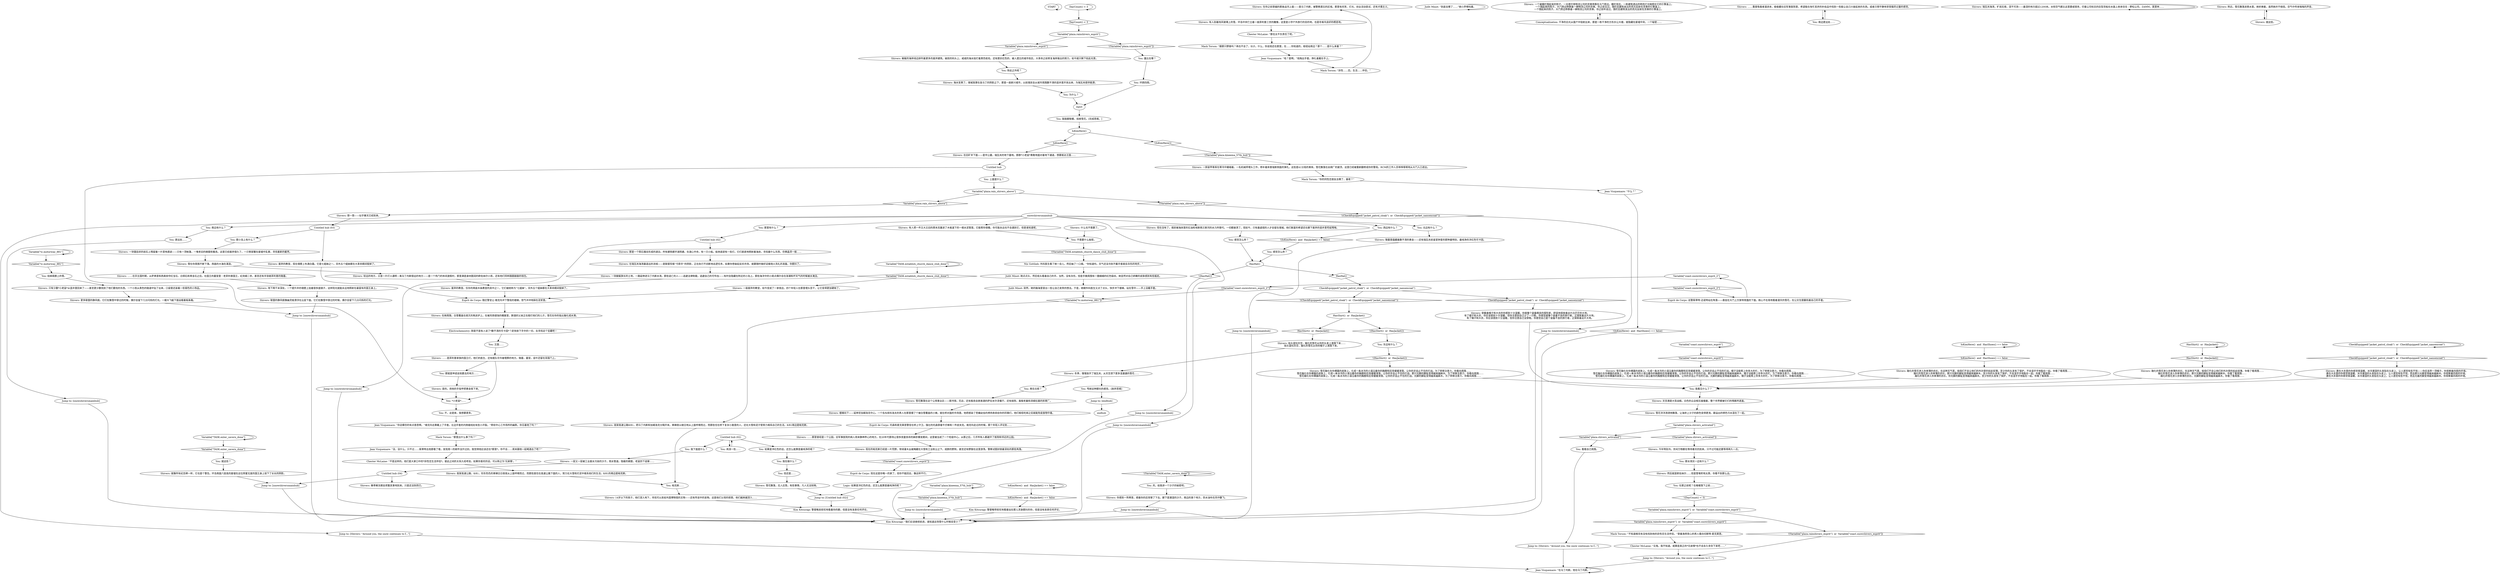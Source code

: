 # COAST ORB / snow shivers
# If it snows when you cross the desolate beach, Shivers tells you a little about Revachol.
# ==================================================
digraph G {
	  0 [label="START"];
	  1 [label="input"];
	  2 [label="Shivers: 你感到一阵寒意，顺着你的后背窜了下去。脚下是潮湿的沙子。南边的某个地方，防水油布在风中翻飞。"];
	  3 [label="Shivers: 有人把一件又大又旧的厚夹克塞进了木板道下的一根水泥管里。它能帮你保暖。你可能永远也不会遇到它，但是谁知道呢。"];
	  4 [label="You: 东边有什么？"];
	  5 [label="Shivers: 雪花融化在你裸露的皮肤上，化成一条冰冷的小溪沿着你的胸膛和后背缓缓滑落，让你的牙齿止不住的打战。帽子没能帮上你多大的忙。为了转移注意力，你看向周围……\n雪花融化在你裸露的皮肤上，化成一条冰冷的小溪沿着你的胸膛和后背缓缓滑落，让你的牙齿止不住的打战。那只光脚的脚趾变得越来越麻木。帽子没能帮上你多大的忙。为了转移注意力，你看向周围……\n雪花融化在你裸露的皮肤上，化成一条冰冷的小溪沿着你的胸膛和后背缓缓滑落，让你的牙齿止不住的打战。光脚的脚趾变得越来越麻木。帽子没能帮上你多大的忙。为了转移注意力，你看向周围……"];
	  6 [label="Esprit de Corps: 托森和麦克莱恩警官在桥上守卫。强壮的托森穿着牛仔裤和一件皮夹克。维克玛走过的时候，那个年轻人评论到……"];
	  7 [label="Shivers: 雪花飘落在这个公用事业区——图书馆，花店，还有贩卖自家美酒的萨拉米尔泽餐厅。还有妓院，毒贩老巢和泽姆拉基的拆車厂。"];
	  8 [label="Shivers: 一块蜿蜒狭长的土地，一路延伸进马丁内斯水湾。那些逃亡的人——逃避法律制裁，逃避自己的可怜虫——有时会隐藏在附近的小岛上。那些海洋中的小斑点偶尔会在涨潮和坏天气的时候被水淹没。"];
	  9 [label="Jump to: [snowshiversmainhub]"];
	  10 [label="HasShirt()  or  HasJacket()"];
	  11 [label="HasShirt()  or  HasJacket()", shape=diamond];
	  12 [label="!(HasShirt()  or  HasJacket())", shape=diamond];
	  13 [label="Shivers: 在你之前穿越的那条运河上面——是马丁内斯，被警察遗忘的区域。那里有欢笑、灯光、创业活动尝试、还有犬儒主义。"];
	  14 [label="Jean Vicquemare: “你这模仿的有点意思啊。”维克玛总算戴上了手套。左边手套的内侧缝线处有些小开裂。“男权中心工作场所的幽默。你见着他了吗？”"];
	  15 [label="Shivers: 楼梯向下——延伸至加姆洛克中心。一个名叫库科洛夫的男人在那里摆了个被白雪覆盖的小摊，就在桥对面的市场里。他把感染了苍蝇幼虫的烤肉串卖给你的同事们，他们相信吃掉之后就能免疫食物中毒。"];
	  16 [label="Shivers: 那是一个陨石撞击形成的湖泊，所有建筑都环湖而建。在湖心中央，有一只小船。船体底部有一些灯。它们直直地照射着海床，寻找着什么东西，仿佛晶须一般……"];
	  17 [label="Shivers: 废弃的教堂。仅存的两座木条教堂的其中之一，它们被统称为“七姐妹”。另外五个姐妹都在大革命期间毁掉了。"];
	  18 [label="Untitled hub (03)"];
	  19 [label="You: 感觉怎么样？"];
	  20 [label="You: 那里有什么？"];
	  21 [label="You: 跺跺脚取暖，拍掉雪花。[完成思维。]"];
	  22 [label="Shivers: 冬季，慢慢放开了瑞瓦肖，从天空洒下更多湿漉漉的雪花……"];
	  23 [label="You: 我看见什么了？"];
	  24 [label="IsKimHere()  and  HasJacket() == false"];
	  25 [label="IsKimHere()  and  HasJacket() == false", shape=diamond];
	  26 [label="!(IsKimHere()  and  HasJacket() == false)", shape=diamond];
	  27 [label="Shivers: 蜿蜒的海岸线边排列着更多的废弃建筑。破损的码头上，咸咸的海水拍打着黑色桩柱。还有那灰红色的、被人遗忘的城市街区。大革命之前修复海岸做出的努力，如今就只剩下如此光景。"];
	  28 [label="Esprit de Corps: 巡警茱蒂特·迈诺特站在角落——悬挂在大门上方狭窄雨篷的下面。她心不在焉地看着漫天的雪花，在公文包里翻找着自己的手套。"];
	  29 [label="Judit Minot: “到底去哪了……”她小声嘀咕着。"];
	  30 [label="Nix Gottlieb: 外科医生看了她一会儿，然后抽了一口烟。“你知道吗，天气还没冷到不戴手套就会冻伤的地步。”"];
	  31 [label="Untitled hub (02)"];
	  32 [label="Shivers: 在旧矿井下面——是市公墓，瑞瓦肖的地下墓地。那群*小老鼠*勇敢地面对着地下通道，想要抵达王国……"];
	  33 [label="Kim Kitsuragi: “我们应该继续前进。谁知道这场雪什么时候会变小？”"];
	  34 [label="snowshiversmainhub"];
	  35 [label="Jump to: [snowshiversmainhub]"];
	  36 [label="Electrochemistry: 刚是不是有人说了*数不清的可卡因*？赶快放下手中的一切，去寻找这个宝藏吧！"];
	  37 [label="Jump to: [snowshiversmainhub]"];
	  38 [label="You: 更远处……"];
	  39 [label="Variable[\"tc.motorway_881\"]"];
	  40 [label="Variable[\"tc.motorway_881\"]", shape=diamond];
	  41 [label="!(Variable[\"tc.motorway_881\"])", shape=diamond];
	  42 [label="Jump to: [Shivers: \"Around you, the snow continues to f...\"]"];
	  43 [label="You: 露比在哪？"];
	  44 [label="Variable[\"plaza.kineema_57th_hub\"]"];
	  45 [label="Variable[\"plaza.kineema_57th_hub\"]", shape=diamond];
	  46 [label="!(Variable[\"plaza.kineema_57th_hub\"])", shape=diamond];
	  47 [label="Shivers: 春季解冻期会郑重其事地到来。只是还没到而已。"];
	  48 [label="You: 就这些？"];
	  49 [label="Jump to: [snowshiversmainhub]"];
	  50 [label="Shivers: 一个被栅栏围起来的院子。一台德尔塔物流公司的货車停靠在大门旁边。栅栏背后，一栋建筑透出的明亮灯光映照在它的引擎盖上。\n一个围起来的院子。大门旁边停靠着一辆物流公司的货車。你之前见过。围栏后建筑发出的亮光反射在货車的引擎盖上。\n一个围起来的院子。大门旁边停靠着一辆物流公司的货車。你之前听说过。围栏后建筑发出的亮光反射在货車的引擎盖上。"];
	  51 [label="Jump to: [snowshiversmainhub]"];
	  52 [label="Shivers: 废弃的教堂，现在墙壁上布满白霜。它是七姐妹之一。另外五个姐妹都在大革命期间毁掉了。"];
	  53 [label="You: 那水湾另一边有什么？"];
	  54 [label="You: 我在做什么？"];
	  55 [label="Shivers: 雪花飘落，无人应答。有些事情，凡人无法知晓。"];
	  56 [label="Shivers: ……重度吸毒者溜进来，偷偷藏在旧军事医院里，希望能在匆忙丢弃的补给品中找到一些能让自己兴奋起来的东西。或者只想平静地享受服药过量的感觉。"];
	  57 [label="Shivers: 一排装甲車库在寒冷中蜷缩着。一名机械师埋头工作，修补着库普瑞斯侧面的弹孔。这些是41分局的車库。雪花飘落在丝绸厂的屋顶，这里已经被重新翻修成你的警局。RCM的工作人员哆哆嗦嗦地从大门入口进出。"];
	  58 [label="Esprit de Corps: 随迁警官让·维克玛冲下警局的楼梯，怒气冲冲地踩在泥浆里。"];
	  59 [label="You: 再往北呢？"];
	  60 [label="You: 看看自己周围。"];
	  61 [label="Shivers: 想一想——似乎春天已经到来。"];
	  62 [label="Shivers: 更多联盟的静风舰。它们在飘雪中穿过的时候，偶尔会留下几分闪烁的灯光。一艘大飞艇下面运载着板条箱。"];
	  63 [label="Shivers: 在她周围，白雪覆盖在熄灭的焦炭炉上。在被风雨侵蚀的棚屋里，醉酒的父亲正在殴打他们的儿子。雪花在你的指尖融化成水滴。"];
	  64 [label="Variable[\"coast.snowshivers_esprit\"]"];
	  65 [label="Variable[\"coast.snowshivers_esprit\"]", shape=diamond];
	  66 [label="!(Variable[\"coast.snowshivers_esprit\"])", shape=diamond];
	  67 [label="You: 但还是……"];
	  68 [label="Shivers: 抬头望向天空，融化的雪花从你的头发上滴落下来……\n抬头望向天空，融化的雪花从你的帽子上滴落下来。"];
	  69 [label="Shivers: 融化的雪花渗入你单薄的衣衫。在这种天气里，祖母们不会让他们的外孙穿的如此轻薄。至少你的头发有了保护，不会湿乎乎地黏在一起。你看了看周围……\n融化的雪花渗入你单薄的衣衫。那只光脚的脚趾变得越来越麻木。至少你的头发有了保护，不会湿乎乎地黏在一起。你看了看周围……\n融化的雪花渗入你单薄的衣衫。你光脚的脚趾变得越来越麻木。至少你的头发有了保护，不会湿乎乎地黏在一起。你看了看周围……"];
	  70 [label="Kim Kitsuragi: 警督略呆担忧地看着你的脚，但是没有发表任何评论。"];
	  71 [label="Untitled hub (02)"];
	  72 [label="Shivers: ……在宗主国时期，从萨弗里和西奥掠夺红宝石、白铜石和青金石之后。在国王的墓室里：老菲利普国王，纪尧姆二世，甚至还有丰饶者菲利普的陵墓。"];
	  73 [label="You: 不，这是家。我想要更多。"];
	  74 [label="Shivers: 14岁以下的孩子。他们深入地下，寻找可以卖给外国博物馆的文物——还有传说中的圣物。这是他们父母的授意。他们越来越深入……"];
	  75 [label="Shivers: ……那里曾经是一个公园，旧军事医院的病人用来静神养心的地方。在20年代那场让很多孩童丧命的麻疹爆发期间，这里被当成了一个检疫中心。从那之后，几乎所有人都避开了医院和邻近的公园。"];
	  76 [label="Mack Torson: “你的同性恋朋友去哪了，基佬？”"];
	  77 [label="DayCount() < 3"];
	  78 [label="DayCount() < 3", shape=diamond];
	  79 [label="!(DayCount() < 3)", shape=diamond];
	  80 [label="Shivers: 瑞瓦肖海湾，旷阔无垠，深不可测——最深的地方超过1200米。水和空气都比这里要咸很多。印着公司标志的巨型货船在水面上来来往往：野松公司，ZAMM，莫里林……"];
	  81 [label="Shivers: 在瑞瓦肖海湾最遥远的流域——是联盟军舰“弓箭手”的阴影，正在执行不间断地巡逻任务，如果你想奋起反抗市场，就要随时做好迎接炮火洗礼的准备。你颤抖了。"];
	  82 [label="You: 为什么？"];
	  83 [label="Shivers: 现在没有了。煤炭被海床里的石油和埃斯佩兰斯河的水力所替代。一切都崩溃了。现如今，只有最虚弱的人才会留在煤城。他们致富的希望还在脚下废弃的竖井里苟延残喘。"];
	  84 [label="You: 我下面是什么？"];
	  85 [label="You: 拍掉肩膀上的雪。"];
	  86 [label="Shivers: 高架高速公路，8/81，形形色色的車辆日日夜夜从上面呼啸而过，而那些居住在高速公路下面的人，努力在大雪和烂泥中维系他们的生活。8/81的南边是帕克斯。"];
	  87 [label="Jean Vicquemare: “哈？是啊。”他掏出手套，挣扎着戴在手上。"];
	  88 [label="Jean Vicquemare: “在马丁内斯。他在马丁内斯。”"];
	  89 [label="Shivers: 雪在你周围不断下落。西面的大海在涌浪。"];
	  90 [label="Shivers: 较远的地方，又是一片灯火通明；离马丁内斯很远的地方——是一个热门的休闲渡假村，那里满是身材圆润的欧佐纳尔小孩，还有他们同样圆圆鼓鼓的钱包。"];
	  91 [label="You: 环顾四周。"];
	  92 [label="Shivers: 附近。雪花飘落进黑水里。她祈祷着，虽然她并不相信。空气中传来嗡嗡的声音。"];
	  93 [label="Jump to: [snowshiversmainhub]"];
	  94 [label="You: 上面是什么？"];
	  95 [label="You: 王国……"];
	  96 [label="Logic: 如果是洋红色的话，还怎么能算是最纯净的呢？"];
	  97 [label="Jump to: [Shivers: \"Around you, the snow continues to f...\"]"];
	  98 [label="Shivers: 雪花洋洋洒洒地飘落，让海岸上沙子的颜色变得更浅，跟溢出的锈色污水混在了一起。"];
	  99 [label="You: 感觉怎么样？"];
	  100 [label="IsKimHere()  and  HasShoes() == false"];
	  101 [label="IsKimHere()  and  HasShoes() == false", shape=diamond];
	  102 [label="!(IsKimHere()  and  HasShoes() == false)", shape=diamond];
	  103 [label="Chester McLaine: “不是这样的。他们是大家口中的*异性恋生活伴侣*。彼此之间的关系久经考验。如果你喜欢的话，可以称之为‘兄弟情'。”"];
	  104 [label="Chester McLaine: “那也太不负责任了吧。”"];
	  105 [label="Untitled hub (04)"];
	  106 [label="Variable[\"TASK.enter_cavern_done\"]"];
	  107 [label="Variable[\"TASK.enter_cavern_done\"]", shape=diamond];
	  108 [label="!(Variable[\"TASK.enter_cavern_done\"])", shape=diamond];
	  109 [label="You: 不需要什么秘密。"];
	  110 [label="Jump to: [snowshiversmainhub]"];
	  111 [label="CheckEquipped(\"jacket_patrol_cloak\")  or  CheckEquipped(\"jacket_nansencoat\")"];
	  112 [label="CheckEquipped(\"jacket_patrol_cloak\")  or  CheckEquipped(\"jacket_nansencoat\")", shape=diamond];
	  113 [label="!(CheckEquipped(\"jacket_patrol_cloak\")  or  CheckEquipped(\"jacket_nansencoat\"))", shape=diamond];
	  114 [label="Shivers: 联盟的静风舰像幽灵般漂浮在云层下面。它们在飘雪中穿过的时候，偶尔会留下几分闪烁的灯光。"];
	  115 [label="Shivers: 陵墓里蕴藏着数不清的黄金——还有瑞瓦肖前皇室钟爱的那种最特别、最纯净的洋红色可卡因。"];
	  116 [label="Variable[\"TASK.establish_church_dance_club_done\"]"];
	  117 [label="Variable[\"TASK.establish_church_dance_club_done\"]", shape=diamond];
	  118 [label="!(Variable[\"TASK.establish_church_dance_club_done\"])", shape=diamond];
	  119 [label="Shivers: 什么也不需要了。"];
	  120 [label="You: 甩掉这种颤抖的感觉。[放弃思维]"];
	  121 [label="You: 北边有什么？"];
	  122 [label="Shivers: 就像所有纪念碑一样，它也是个警告。环岛南面六层高的废墟在这位挥霍无度的国王身上投下了长长的阴影。"];
	  123 [label="Shivers: 海水变黑了。煤城笼罩在圣马丁的阴影之下，那是一座新兴城市，以前煤炭会从城市周围数不清的竖井里开采出来，为瑞瓦肖提供能源。"];
	  124 [label="You: 再深一些……"];
	  125 [label="Untitled hub"];
	  126 [label="Jean Vicquemare: “什么？”"];
	  127 [label="Mack Torson: “跟那只野兽吗？再也不会了，伙计。什么，你说他还在那里，在……你知道的，枢纽站南边？那个……是什么来着？”"];
	  128 [label="Jump to: [endhub]"];
	  129 [label="endhub"];
	  130 [label="Judit Minot: 她点点头，然后低头看着自己的手。当然，没有冻伤，但是手腕周围有一圈细细的红色裂纹。她显然对自己娇嫩的皮肤感到有些尴尬。"];
	  131 [label="Jump to: [snowshiversmainhub]"];
	  132 [label="You: 那小岛上有什么？"];
	  133 [label="Jump to: [snowshiversmainhub]"];
	  134 [label="Shivers: 今年特别冷。世间万物都在等待春天的到来，只不过可能还要等得再久一点。"];
	  135 [label="Shivers: 穿戴着帽子和大衣的你感到十分温暖。你就像个装备精良的探险家，舒适地探查着这片白茫茫的大地。\n有了帽子和大衣，你应该感到十分温暖，但你注意到自己少了一只鞋。你感觉就像个装备不良的旅行者，正探索着这片大地。\n有了帽子和大衣，你应该感到十分温暖，但你注意自己没穿鞋。你感觉自己是个装备不良的旅行者，正探索着这片大地。"];
	  136 [label="Shivers: 地下两千米深处，一个提升井的墙壁上挂着很多面镜子，这样阳光就能永远地照射在最富有的国王身上。"];
	  137 [label="Mack Torson: “那里出什么事了吗？”"];
	  138 [label="You: 帕克斯……"];
	  139 [label="Variable[\"plaza.rainshivers_esprit\"]  or  Variable[\"coast.snowshivers_esprit\"]"];
	  140 [label="Variable[\"plaza.rainshivers_esprit\"]  or  Variable[\"coast.snowshivers_esprit\"]", shape=diamond];
	  141 [label="!(Variable[\"plaza.rainshivers_esprit\"]  or  Variable[\"coast.snowshivers_esprit\"])", shape=diamond];
	  142 [label="Shivers: 就这些。"];
	  143 [label="HasHat()"];
	  144 [label="HasHat()", shape=diamond];
	  145 [label="!(HasHat())", shape=diamond];
	  146 [label="Shivers: 融化的雪花渗入你单薄的衣衫。在这种天气里，祖母们不会让他们的外孙穿的如此轻薄。你看了看周围……\n融化的雪花渗入你单薄的衣衫。那只光脚的脚趾变得越来越麻木。你看了看周围……\n融化的雪花渗入你单薄的衣衫。光脚的脚趾变得越来越麻木。你看了看周围……"];
	  147 [label="Shivers: 雪花融化在你裸露的皮肤上，化成一条冰冷的小溪沿着你的胸膛和后背缓缓滑落，让你的牙齿止不住的打战。为了转移注意力，你看向周围……\n雪花融化在你裸露的皮肤上，化成一条冰冷的小溪沿着你的胸膛和后背缓缓滑落，让你的牙齿止不住的打战。那只光脚的脚趾变得越来越麻木。为了转移注意力，你看向周围……\n雪花融化在你裸露的皮肤上，化成一条冰冷的小溪沿着你的胸膛和后背缓缓滑落，让你的牙齿止不住的打战。光脚的脚趾变得越来越麻木。为了转移注意力，你看向周围……"];
	  148 [label="Conceptualization: 干净的白光从窗户中投射出来，那是一栋干净的方形办公大楼，就隐藏在废墟中央。一个秘密……"];
	  149 [label="Variable[\"coast.snowshivers_esprit_2\"]"];
	  150 [label="Variable[\"coast.snowshivers_esprit_2\"]", shape=diamond];
	  151 [label="!(Variable[\"coast.snowshivers_esprit_2\"])", shape=diamond];
	  152 [label="Mack Torson: “异性……恋。生活……伴侣。”"];
	  153 [label="Jump to: [Shivers: \"Around you, the snow continues to f...\"]"];
	  154 [label="Chester McLaine: “见鬼，我不知道。就算是真正的*兄弟情*也不会永久幸存下来吧……”"];
	  155 [label="Shivers: 一块锯齿状的岩石上残留着一片营地遗迹——只有一顶帐篷，一堆老旧的碗碟和餐具。这里已经废弃很久了。一只寄居蟹在废墟中乱窜，寻找着新的躯壳。"];
	  156 [label="You: 风，给我讲一个沙子的秘密吧。"];
	  157 [label="Jump to: [snowshiversmainhub]"];
	  158 [label="You: 南边有什么？"];
	  159 [label="Variable[\"plaza.rainshivers_esprit\"]"];
	  160 [label="Variable[\"plaza.rainshivers_esprit\"]", shape=diamond];
	  161 [label="!(Variable[\"plaza.rainshivers_esprit\"])", shape=diamond];
	  162 [label="Esprit de Corps: 现在这是你唯一的家了。但你不能回去，像这样不行。"];
	  163 [label="Judit Minot: 突然，她的脑海里冒出一些让自己发笑的想法。于是，她朝外科医生又点了点头，快步冲下楼梯，站在雪中——手上没戴手套。"];
	  164 [label="Shivers: 然后就是欧佐纳尔……但是雪堆积地太厚。你看不到那么远。"];
	  165 [label="You: 西边有什么？"];
	  166 [label="Shivers: 裹在大衣里的你感觉很温暖，冰冷潮湿的头发贴在头皮上，让人感觉有些不悦——你应该弄一顶帽子。你观察着四周的环境。\n裹在大衣里的你感觉很温暖，冰冷潮湿的头发贴在头皮上，让人感觉有些不悦，而且那只光脚变得越来越麻木。你观察着四周的环境。\n裹在大衣里的你感觉很温暖，冰冷潮湿的头发贴在头皮上，让人感觉有些不悦，而且光着的脚变得越来越麻木。你观察着四周的环境。"];
	  167 [label="You: *小老鼠*……"];
	  168 [label="Shivers: 现在的帕克斯已经是一片荒野。常绿灌木丛被掩藏在大雪和工业粉尘之下。成群的野狗，甚至还有野狼在这里游荡。警察试图封锁最深处的那些角落。"];
	  169 [label="Shivers: 高架高速公路8/81，把马丁内斯和加姆洛克分隔开来。車辆夜以继日地从上面呼啸而过，而那些住在桥下复杂小巷里的人，还在大雪和泥泞里努力维系自己的生活。8/81南边是帕克斯。"];
	  170 [label="Mack Torson: “不知道维克有没有找到他的异性恋生活伴侣。”穿着渔网背心的男人看向切斯特·麦克莱恩。"];
	  171 [label="Shivers: 一座废弃的教堂，如今变成了一家夜店。四个年轻人在那里埋头苦干，让它变得更加硬核了。"];
	  172 [label="CheckEquipped(\"jacket_patrol_cloak\")  or  CheckEquipped(\"jacket_nansencoat\")"];
	  173 [label="CheckEquipped(\"jacket_patrol_cloak\")  or  CheckEquipped(\"jacket_nansencoat\")", shape=diamond];
	  174 [label="!(CheckEquipped(\"jacket_patrol_cloak\")  or  CheckEquipped(\"jacket_nansencoat\"))", shape=diamond];
	  175 [label="Shivers: 天空满是大型战舰。白色的云朵相互碰撞着，整个世界都被它们的残骸所遮盖。"];
	  176 [label="Kim Kitsuragi: 警督略带担忧地看着站在那儿浑身颤抖的你，但是没有发表任何评论。"];
	  177 [label="You: 除此之外呢？"];
	  178 [label="You: 南边更远处……"];
	  179 [label="Jean Vicquemare: “没，没什么。只不过……茱蒂特去他那看了看，发现周一的邮件没开过封。我觉得他应该还在*那里*。你不会……周末跟他一起喝酒去了吧？”"];
	  180 [label="You: 那就是坤诺说他要去的地方……"];
	  181 [label="Shivers: 是的。用他的手指甲把黄金抠下来。"];
	  182 [label="IsKimHere()"];
	  183 [label="IsKimHere()", shape=diamond];
	  184 [label="!(IsKimHere())", shape=diamond];
	  185 [label="Variable[\"plaza.shivers_activated\"]"];
	  186 [label="Variable[\"plaza.shivers_activated\"]", shape=diamond];
	  187 [label="!(Variable[\"plaza.shivers_activated\"])", shape=diamond];
	  188 [label="HasShirt()  or  HasJacket()"];
	  189 [label="HasShirt()  or  HasJacket()", shape=diamond];
	  190 [label="!(HasShirt()  or  HasJacket())", shape=diamond];
	  191 [label="Shivers: 有人刮着挡风玻璃上的雪。环岛中央伫立着一座菲利普三世的雕像，这里是小学户外旅行的目的地，也是冬候鸟良好的栖息地。"];
	  192 [label="Shivers: 一层又一层被工业废水污染的沙子。雨水管道。隐蔽的碉堡。老鼠四下逃窜……"];
	  193 [label="Variable[\"plaza.rain_shivers_above\"]"];
	  194 [label="Variable[\"plaza.rain_shivers_above\"]", shape=diamond];
	  195 [label="!(Variable[\"plaza.rain_shivers_above\"])", shape=diamond];
	  196 [label="Shivers: ……是菲利普家族的国王们，他们的医生，还有舰队司令被埋葬的地方。陵墓，墓室，金叶还留在双扇门上。"];
	  197 [label="You: 如果是洋红色的话，还怎么能算是最纯净的呢？"];
	  198 [label="Jump to: [Untitled hub (02)]"];
	  199 [label="Shivers: 只有少数*小老鼠*从竖井里回来了——甚至更少数找到了他们要找的东西。一个小孩从黑色的隧道中钻了出来，口袋里还装着一些银色的小饰品。"];
	  200 [label="You: 在那之前呢？在帷幔落下之前……"];
	  0 -> 0
	  1 -> 21
	  2 -> 131
	  3 -> 109
	  4 -> 12
	  5 -> 23
	  6 -> 75
	  7 -> 15
	  8 -> 17
	  9 -> 33
	  10 -> 10
	  10 -> 11
	  11 -> 146
	  12 -> 147
	  13 -> 191
	  14 -> 137
	  15 -> 6
	  16 -> 81
	  17 -> 58
	  18 -> 132
	  18 -> 52
	  19 -> 143
	  20 -> 31
	  21 -> 182
	  22 -> 120
	  22 -> 59
	  23 -> 175
	  24 -> 24
	  24 -> 25
	  25 -> 176
	  26 -> 99
	  27 -> 177
	  28 -> 149
	  29 -> 29
	  30 -> 130
	  31 -> 16
	  31 -> 51
	  32 -> 125
	  34 -> 3
	  34 -> 165
	  34 -> 42
	  34 -> 83
	  34 -> 20
	  34 -> 121
	  34 -> 93
	  34 -> 158
	  35 -> 33
	  36 -> 95
	  37 -> 33
	  38 -> 49
	  39 -> 40
	  39 -> 39
	  40 -> 85
	  41 -> 169
	  42 -> 88
	  43 -> 91
	  44 -> 44
	  44 -> 45
	  45 -> 157
	  46 -> 57
	  48 -> 122
	  49 -> 33
	  50 -> 148
	  51 -> 33
	  52 -> 58
	  53 -> 164
	  54 -> 67
	  55 -> 198
	  56 -> 178
	  57 -> 76
	  58 -> 63
	  59 -> 7
	  60 -> 97
	  61 -> 18
	  62 -> 133
	  63 -> 36
	  64 -> 64
	  64 -> 65
	  65 -> 5
	  66 -> 162
	  67 -> 55
	  68 -> 22
	  69 -> 23
	  70 -> 33
	  71 -> 124
	  71 -> 197
	  71 -> 84
	  72 -> 136
	  73 -> 14
	  74 -> 70
	  75 -> 168
	  76 -> 126
	  77 -> 77
	  77 -> 78
	  78 -> 159
	  79 -> 139
	  80 -> 80
	  81 -> 8
	  82 -> 1
	  83 -> 19
	  84 -> 192
	  85 -> 199
	  86 -> 138
	  87 -> 152
	  88 -> 88
	  89 -> 72
	  89 -> 90
	  90 -> 17
	  91 -> 1
	  92 -> 142
	  93 -> 33
	  94 -> 193
	  95 -> 196
	  96 -> 198
	  97 -> 88
	  98 -> 185
	  99 -> 143
	  100 -> 100
	  100 -> 101
	  101 -> 69
	  102 -> 33
	  103 -> 86
	  104 -> 127
	  105 -> 37
	  105 -> 47
	  106 -> 106
	  106 -> 107
	  107 -> 48
	  108 -> 108
	  108 -> 156
	  109 -> 118
	  110 -> 33
	  111 -> 112
	  111 -> 111
	  112 -> 166
	  113 -> 9
	  114 -> 133
	  115 -> 35
	  116 -> 116
	  116 -> 117
	  117 -> 171
	  118 -> 30
	  119 -> 109
	  120 -> 128
	  121 -> 115
	  122 -> 37
	  123 -> 82
	  124 -> 71
	  125 -> 94
	  125 -> 167
	  126 -> 102
	  127 -> 87
	  128 -> 129
	  130 -> 163
	  131 -> 33
	  132 -> 155
	  133 -> 33
	  134 -> 53
	  135 -> 23
	  136 -> 114
	  137 -> 179
	  138 -> 74
	  139 -> 140
	  139 -> 141
	  140 -> 170
	  141 -> 153
	  142 -> 92
	  143 -> 144
	  143 -> 145
	  144 -> 172
	  145 -> 110
	  146 -> 23
	  147 -> 23
	  148 -> 50
	  149 -> 150
	  149 -> 151
	  150 -> 28
	  151 -> 41
	  152 -> 13
	  153 -> 88
	  154 -> 153
	  155 -> 89
	  156 -> 2
	  157 -> 33
	  158 -> 38
	  159 -> 160
	  159 -> 161
	  160 -> 27
	  161 -> 43
	  162 -> 96
	  163 -> 41
	  164 -> 200
	  165 -> 26
	  166 -> 23
	  167 -> 73
	  168 -> 66
	  169 -> 138
	  170 -> 154
	  171 -> 58
	  172 -> 173
	  172 -> 174
	  173 -> 135
	  174 -> 188
	  175 -> 98
	  176 -> 33
	  177 -> 123
	  178 -> 56
	  179 -> 103
	  180 -> 181
	  181 -> 167
	  182 -> 184
	  182 -> 183
	  183 -> 32
	  184 -> 46
	  185 -> 186
	  185 -> 187
	  186 -> 60
	  187 -> 134
	  188 -> 189
	  188 -> 190
	  189 -> 68
	  190 -> 4
	  191 -> 104
	  192 -> 105
	  193 -> 194
	  193 -> 195
	  194 -> 61
	  195 -> 113
	  196 -> 180
	  196 -> 167
	  197 -> 54
	  198 -> 70
	  199 -> 62
	  200 -> 79
}

